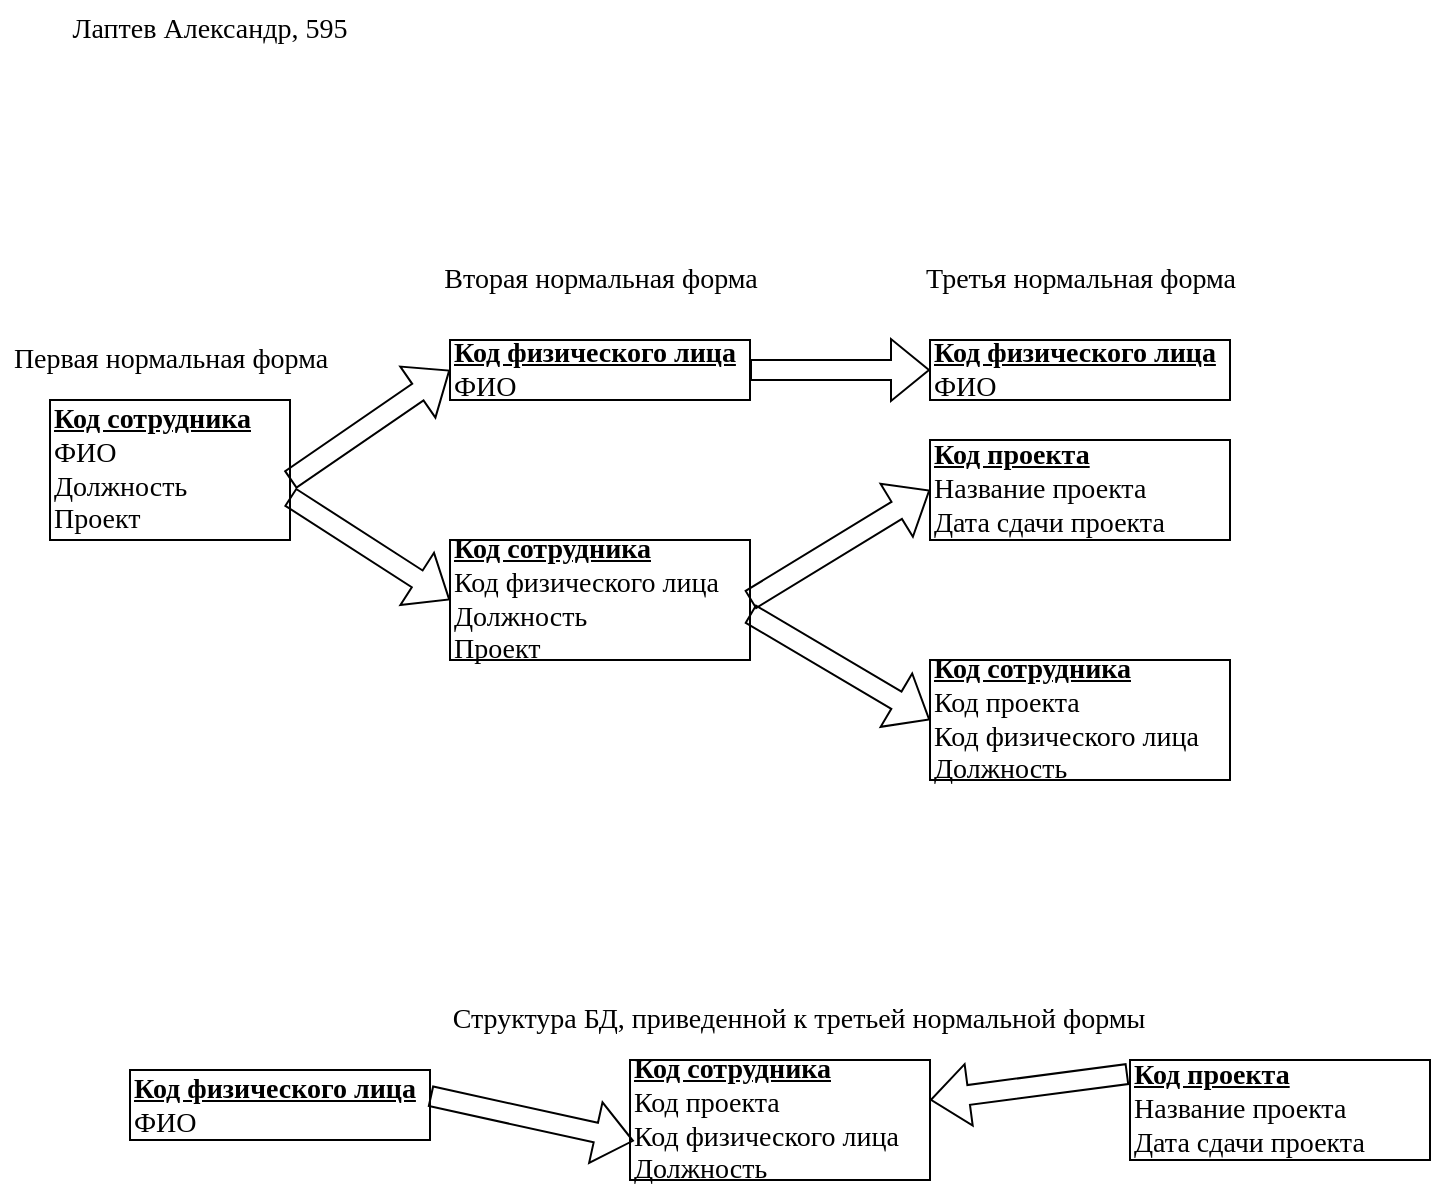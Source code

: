 <mxfile version="15.5.2" type="device" pages="2"><diagram id="Vnx6VGFKLS1S5efbRDB5" name="Page-1"><mxGraphModel dx="1422" dy="794" grid="1" gridSize="10" guides="1" tooltips="1" connect="1" arrows="1" fold="1" page="1" pageScale="1" pageWidth="827" pageHeight="1169" math="0" shadow="0"><root><mxCell id="0"/><mxCell id="1" parent="0"/><mxCell id="SC7e12BRZ_3py2cDksUj-1" value="&lt;font style=&quot;font-size: 14px&quot;&gt;&lt;b&gt;&lt;u&gt;Код сотрудника&lt;/u&gt;&lt;/b&gt;&lt;br&gt;ФИО&lt;br&gt;Должность&lt;br&gt;Проект&lt;/font&gt;" style="rounded=0;whiteSpace=wrap;html=1;fontFamily=Times New Roman;align=left;" vertex="1" parent="1"><mxGeometry x="40" y="240" width="120" height="70" as="geometry"/></mxCell><mxCell id="SC7e12BRZ_3py2cDksUj-2" value="&lt;u style=&quot;font-weight: bold&quot;&gt;Код физического лица&lt;/u&gt;&lt;br&gt;ФИО" style="rounded=0;whiteSpace=wrap;html=1;fontFamily=Times New Roman;fontSize=14;align=left;" vertex="1" parent="1"><mxGeometry x="240" y="210" width="150" height="30" as="geometry"/></mxCell><mxCell id="SC7e12BRZ_3py2cDksUj-3" value="&lt;u style=&quot;font-weight: bold&quot;&gt;Код сотрудника&lt;/u&gt;&lt;br&gt;Код физического лица&lt;br&gt;Должность&lt;br&gt;Проект" style="rounded=0;whiteSpace=wrap;html=1;fontFamily=Times New Roman;fontSize=14;align=left;" vertex="1" parent="1"><mxGeometry x="240" y="310" width="150" height="60" as="geometry"/></mxCell><mxCell id="SC7e12BRZ_3py2cDksUj-4" value="" style="shape=flexArrow;endArrow=classic;html=1;rounded=0;fontFamily=Times New Roman;fontSize=14;entryX=0;entryY=0.5;entryDx=0;entryDy=0;" edge="1" parent="1" target="SC7e12BRZ_3py2cDksUj-2"><mxGeometry width="50" height="50" relative="1" as="geometry"><mxPoint x="160" y="280" as="sourcePoint"/><mxPoint x="210" y="230" as="targetPoint"/></mxGeometry></mxCell><mxCell id="SC7e12BRZ_3py2cDksUj-5" value="" style="shape=flexArrow;endArrow=classic;html=1;rounded=0;fontFamily=Times New Roman;fontSize=14;fontStyle=0;entryX=0;entryY=0.5;entryDx=0;entryDy=0;exitX=1;exitY=0.692;exitDx=0;exitDy=0;exitPerimeter=0;" edge="1" parent="1" source="SC7e12BRZ_3py2cDksUj-1" target="SC7e12BRZ_3py2cDksUj-3"><mxGeometry width="50" height="50" relative="1" as="geometry"><mxPoint x="160" y="340" as="sourcePoint"/><mxPoint x="210" y="290" as="targetPoint"/></mxGeometry></mxCell><mxCell id="SC7e12BRZ_3py2cDksUj-6" value="Лаптев Александр, 595" style="text;html=1;strokeColor=none;fillColor=none;align=center;verticalAlign=middle;whiteSpace=wrap;rounded=0;fontFamily=Times New Roman;fontSize=14;" vertex="1" parent="1"><mxGeometry x="40" y="40" width="160" height="30" as="geometry"/></mxCell><mxCell id="SC7e12BRZ_3py2cDksUj-7" value="Первая нормальная форма" style="text;html=1;align=center;verticalAlign=middle;resizable=0;points=[];autosize=1;strokeColor=none;fillColor=none;fontSize=14;fontFamily=Times New Roman;" vertex="1" parent="1"><mxGeometry x="15" y="210" width="170" height="20" as="geometry"/></mxCell><mxCell id="SC7e12BRZ_3py2cDksUj-8" value="Вторая нормальная форма" style="text;html=1;align=center;verticalAlign=middle;resizable=0;points=[];autosize=1;strokeColor=none;fillColor=none;fontSize=14;fontFamily=Times New Roman;" vertex="1" parent="1"><mxGeometry x="230" y="170" width="170" height="20" as="geometry"/></mxCell><mxCell id="SC7e12BRZ_3py2cDksUj-9" value="&lt;u style=&quot;font-weight: bold&quot;&gt;Код проекта&lt;/u&gt;&lt;br&gt;Название проекта&lt;br&gt;Дата сдачи проекта" style="rounded=0;whiteSpace=wrap;html=1;fontFamily=Times New Roman;fontSize=14;align=left;" vertex="1" parent="1"><mxGeometry x="480" y="260" width="150" height="50" as="geometry"/></mxCell><mxCell id="SC7e12BRZ_3py2cDksUj-10" value="&lt;u style=&quot;font-weight: bold&quot;&gt;Код сотрудника&lt;/u&gt;&lt;br&gt;Код проекта&lt;br&gt;Код физического лица&lt;br&gt;Должность" style="rounded=0;whiteSpace=wrap;html=1;fontFamily=Times New Roman;fontSize=14;align=left;" vertex="1" parent="1"><mxGeometry x="480" y="370" width="150" height="60" as="geometry"/></mxCell><mxCell id="SC7e12BRZ_3py2cDksUj-11" value="&lt;u style=&quot;font-weight: bold&quot;&gt;Код физического лица&lt;/u&gt;&lt;br&gt;ФИО" style="rounded=0;whiteSpace=wrap;html=1;fontFamily=Times New Roman;fontSize=14;align=left;" vertex="1" parent="1"><mxGeometry x="480" y="210" width="150" height="30" as="geometry"/></mxCell><mxCell id="SC7e12BRZ_3py2cDksUj-12" value="Третья нормальная форма" style="text;html=1;align=center;verticalAlign=middle;resizable=0;points=[];autosize=1;strokeColor=none;fillColor=none;fontSize=14;fontFamily=Times New Roman;" vertex="1" parent="1"><mxGeometry x="470" y="170" width="170" height="20" as="geometry"/></mxCell><mxCell id="SC7e12BRZ_3py2cDksUj-13" value="" style="shape=flexArrow;endArrow=classic;html=1;rounded=0;fontFamily=Times New Roman;fontSize=14;exitX=1;exitY=0.5;exitDx=0;exitDy=0;entryX=0;entryY=0.5;entryDx=0;entryDy=0;" edge="1" parent="1" source="SC7e12BRZ_3py2cDksUj-2" target="SC7e12BRZ_3py2cDksUj-11"><mxGeometry width="50" height="50" relative="1" as="geometry"><mxPoint x="390" y="240" as="sourcePoint"/><mxPoint x="440" y="190" as="targetPoint"/></mxGeometry></mxCell><mxCell id="SC7e12BRZ_3py2cDksUj-14" value="" style="shape=flexArrow;endArrow=classic;html=1;rounded=0;fontFamily=Times New Roman;fontSize=14;entryX=0;entryY=0.5;entryDx=0;entryDy=0;exitX=1;exitY=0.5;exitDx=0;exitDy=0;" edge="1" parent="1" source="SC7e12BRZ_3py2cDksUj-3" target="SC7e12BRZ_3py2cDksUj-9"><mxGeometry width="50" height="50" relative="1" as="geometry"><mxPoint x="390" y="350" as="sourcePoint"/><mxPoint x="481" y="280" as="targetPoint"/></mxGeometry></mxCell><mxCell id="SC7e12BRZ_3py2cDksUj-15" value="" style="shape=flexArrow;endArrow=classic;html=1;rounded=0;fontFamily=Times New Roman;fontSize=14;entryX=0;entryY=0.5;entryDx=0;entryDy=0;exitX=1;exitY=0.614;exitDx=0;exitDy=0;exitPerimeter=0;" edge="1" parent="1" source="SC7e12BRZ_3py2cDksUj-3" target="SC7e12BRZ_3py2cDksUj-10"><mxGeometry width="50" height="50" relative="1" as="geometry"><mxPoint x="390" y="400" as="sourcePoint"/><mxPoint x="440" y="350" as="targetPoint"/></mxGeometry></mxCell><mxCell id="SC7e12BRZ_3py2cDksUj-16" value="&lt;u style=&quot;font-weight: bold&quot;&gt;Код физического лица&lt;/u&gt;&lt;br&gt;ФИО" style="rounded=0;whiteSpace=wrap;html=1;fontFamily=Times New Roman;fontSize=14;align=left;" vertex="1" parent="1"><mxGeometry x="80" y="575" width="150" height="35" as="geometry"/></mxCell><mxCell id="SC7e12BRZ_3py2cDksUj-17" value="&lt;u style=&quot;font-weight: bold&quot;&gt;Код сотрудника&lt;/u&gt;&lt;br&gt;Код проекта&lt;br&gt;Код физического лица&lt;br&gt;Должность" style="rounded=0;whiteSpace=wrap;html=1;fontFamily=Times New Roman;fontSize=14;align=left;" vertex="1" parent="1"><mxGeometry x="330" y="570" width="150" height="60" as="geometry"/></mxCell><mxCell id="SC7e12BRZ_3py2cDksUj-18" value="&lt;u style=&quot;font-weight: bold&quot;&gt;Код проекта&lt;/u&gt;&lt;br&gt;Название проекта&lt;br&gt;Дата сдачи проекта" style="rounded=0;whiteSpace=wrap;html=1;fontFamily=Times New Roman;fontSize=14;align=left;" vertex="1" parent="1"><mxGeometry x="580" y="570" width="150" height="50" as="geometry"/></mxCell><mxCell id="SC7e12BRZ_3py2cDksUj-21" value="" style="endArrow=classic;html=1;rounded=0;fontFamily=Times New Roman;fontSize=14;shape=flexArrow;entryX=0.013;entryY=0.65;entryDx=0;entryDy=0;entryPerimeter=0;" edge="1" parent="1"><mxGeometry width="50" height="50" relative="1" as="geometry"><mxPoint x="230" y="588" as="sourcePoint"/><mxPoint x="331.95" y="610.5" as="targetPoint"/></mxGeometry></mxCell><mxCell id="SC7e12BRZ_3py2cDksUj-22" value="" style="shape=flexArrow;endArrow=classic;html=1;rounded=0;fontFamily=Times New Roman;fontSize=14;exitX=-0.007;exitY=0.14;exitDx=0;exitDy=0;exitPerimeter=0;" edge="1" parent="1" source="SC7e12BRZ_3py2cDksUj-18"><mxGeometry width="50" height="50" relative="1" as="geometry"><mxPoint x="580" y="585" as="sourcePoint"/><mxPoint x="480" y="590" as="targetPoint"/></mxGeometry></mxCell><mxCell id="SC7e12BRZ_3py2cDksUj-23" value="Структура БД, приведенной к третьей нормальной формы" style="text;html=1;align=center;verticalAlign=middle;resizable=0;points=[];autosize=1;strokeColor=none;fillColor=none;fontSize=14;fontFamily=Times New Roman;" vertex="1" parent="1"><mxGeometry x="234" y="540" width="360" height="20" as="geometry"/></mxCell></root></mxGraphModel></diagram><diagram id="0Fy004sshkrV28KzSSs5" name="Page-2"><mxGraphModel dx="1422" dy="794" grid="1" gridSize="10" guides="1" tooltips="1" connect="1" arrows="1" fold="1" page="1" pageScale="1" pageWidth="827" pageHeight="1169" math="0" shadow="0"><root><mxCell id="Vj5gUeEuAF4yL5KQZ_sv-0"/><mxCell id="Vj5gUeEuAF4yL5KQZ_sv-1" parent="Vj5gUeEuAF4yL5KQZ_sv-0"/><mxCell id="vJw2JNWmWW_BiidIAELo-0" value="&lt;font style=&quot;font-size: 14px&quot;&gt;&lt;b&gt;&lt;u&gt;Код пациента&lt;/u&gt;&lt;/b&gt;&lt;br&gt;ФИО пациента&lt;br&gt;Пол&lt;br&gt;Дата рождения&lt;br&gt;Адрес&lt;br&gt;&lt;/font&gt;" style="rounded=0;whiteSpace=wrap;html=1;fontFamily=Times New Roman;align=left;" vertex="1" parent="Vj5gUeEuAF4yL5KQZ_sv-1"><mxGeometry x="40" y="110" width="120" height="80" as="geometry"/></mxCell><mxCell id="vJw2JNWmWW_BiidIAELo-1" value="&lt;u style=&quot;font-weight: bold&quot;&gt;Код осмотра&lt;br&gt;&lt;/u&gt;Код пациента&lt;br&gt;Код врача&lt;br&gt;Дата осмотра&lt;br&gt;Место осмотра" style="rounded=0;whiteSpace=wrap;html=1;fontFamily=Times New Roman;fontSize=14;align=left;" vertex="1" parent="Vj5gUeEuAF4yL5KQZ_sv-1"><mxGeometry x="240" y="200" width="150" height="80" as="geometry"/></mxCell><mxCell id="vJw2JNWmWW_BiidIAELo-2" value="&lt;u style=&quot;font-weight: bold&quot;&gt;Код диагноза&lt;/u&gt;&lt;br&gt;Код осмотра&lt;br&gt;Симптомы&lt;br&gt;Диагноз&lt;br&gt;Предписания" style="rounded=0;whiteSpace=wrap;html=1;fontFamily=Times New Roman;fontSize=14;align=left;" vertex="1" parent="Vj5gUeEuAF4yL5KQZ_sv-1"><mxGeometry x="470" y="240" width="150" height="80" as="geometry"/></mxCell><mxCell id="vJw2JNWmWW_BiidIAELo-6" value="&lt;u style=&quot;font-weight: bold&quot;&gt;Код врача&lt;/u&gt;&lt;br&gt;ФИО врача" style="rounded=0;whiteSpace=wrap;html=1;fontFamily=Times New Roman;fontSize=14;align=left;" vertex="1" parent="Vj5gUeEuAF4yL5KQZ_sv-1"><mxGeometry x="40" y="290" width="150" height="30" as="geometry"/></mxCell><mxCell id="vJw2JNWmWW_BiidIAELo-8" value="&lt;u style=&quot;font-weight: bold&quot;&gt;Код лекарства&lt;br&gt;&lt;/u&gt;Код осмотра&lt;br&gt;Название лекарства&lt;br&gt;Способ приема&lt;br&gt;Описание действия лекарства&lt;br&gt;Описание побочных действий лекарства" style="rounded=0;whiteSpace=wrap;html=1;fontFamily=Times New Roman;fontSize=14;align=left;" vertex="1" parent="Vj5gUeEuAF4yL5KQZ_sv-1"><mxGeometry x="470" y="110" width="250" height="100" as="geometry"/></mxCell><mxCell id="vJw2JNWmWW_BiidIAELo-18" value="Структура БД, приведенной к третьей нормальной формы" style="text;html=1;align=center;verticalAlign=middle;resizable=0;points=[];autosize=1;strokeColor=none;fillColor=none;fontSize=14;fontFamily=Times New Roman;" vertex="1" parent="Vj5gUeEuAF4yL5KQZ_sv-1"><mxGeometry x="200" y="70" width="360" height="20" as="geometry"/></mxCell><mxCell id="KnZW3jnndbF0882m1Gb0-0" value="Лаптев Александр, 595" style="text;html=1;strokeColor=none;fillColor=none;align=center;verticalAlign=middle;whiteSpace=wrap;rounded=0;fontFamily=Times New Roman;fontSize=14;" vertex="1" parent="Vj5gUeEuAF4yL5KQZ_sv-1"><mxGeometry x="40" y="40" width="160" height="30" as="geometry"/></mxCell><mxCell id="KnZW3jnndbF0882m1Gb0-2" value="" style="endArrow=classic;html=1;rounded=0;fontFamily=Times New Roman;fontSize=14;entryX=0;entryY=0.25;entryDx=0;entryDy=0;exitX=1.008;exitY=0.138;exitDx=0;exitDy=0;exitPerimeter=0;" edge="1" parent="Vj5gUeEuAF4yL5KQZ_sv-1" source="vJw2JNWmWW_BiidIAELo-0" target="vJw2JNWmWW_BiidIAELo-1"><mxGeometry width="50" height="50" relative="1" as="geometry"><mxPoint x="160" y="210" as="sourcePoint"/><mxPoint x="210" y="160" as="targetPoint"/></mxGeometry></mxCell><mxCell id="KnZW3jnndbF0882m1Gb0-3" value="" style="endArrow=classic;html=1;rounded=0;fontFamily=Times New Roman;fontSize=14;entryX=0;entryY=0.25;entryDx=0;entryDy=0;" edge="1" parent="Vj5gUeEuAF4yL5KQZ_sv-1" target="vJw2JNWmWW_BiidIAELo-8"><mxGeometry width="50" height="50" relative="1" as="geometry"><mxPoint x="390" y="210" as="sourcePoint"/><mxPoint x="440" y="160" as="targetPoint"/></mxGeometry></mxCell><mxCell id="KnZW3jnndbF0882m1Gb0-4" value="" style="endArrow=classic;html=1;rounded=0;fontFamily=Times New Roman;fontSize=14;entryX=0;entryY=0.25;entryDx=0;entryDy=0;" edge="1" parent="Vj5gUeEuAF4yL5KQZ_sv-1"><mxGeometry width="50" height="50" relative="1" as="geometry"><mxPoint x="389" y="213" as="sourcePoint"/><mxPoint x="470" y="263" as="targetPoint"/></mxGeometry></mxCell><mxCell id="KnZW3jnndbF0882m1Gb0-5" value="" style="endArrow=classic;html=1;rounded=0;fontFamily=Times New Roman;fontSize=14;entryX=0;entryY=0.5;entryDx=0;entryDy=0;" edge="1" parent="Vj5gUeEuAF4yL5KQZ_sv-1" target="vJw2JNWmWW_BiidIAELo-1"><mxGeometry width="50" height="50" relative="1" as="geometry"><mxPoint x="190" y="300" as="sourcePoint"/><mxPoint x="240" y="250" as="targetPoint"/></mxGeometry></mxCell></root></mxGraphModel></diagram></mxfile>